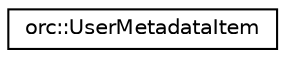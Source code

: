 digraph "Graphical Class Hierarchy"
{
  edge [fontname="Helvetica",fontsize="10",labelfontname="Helvetica",labelfontsize="10"];
  node [fontname="Helvetica",fontsize="10",shape=record];
  rankdir="LR";
  Node0 [label="orc::UserMetadataItem",height=0.2,width=0.4,color="black", fillcolor="white", style="filled",URL="$structorc_1_1UserMetadataItem.html"];
}
